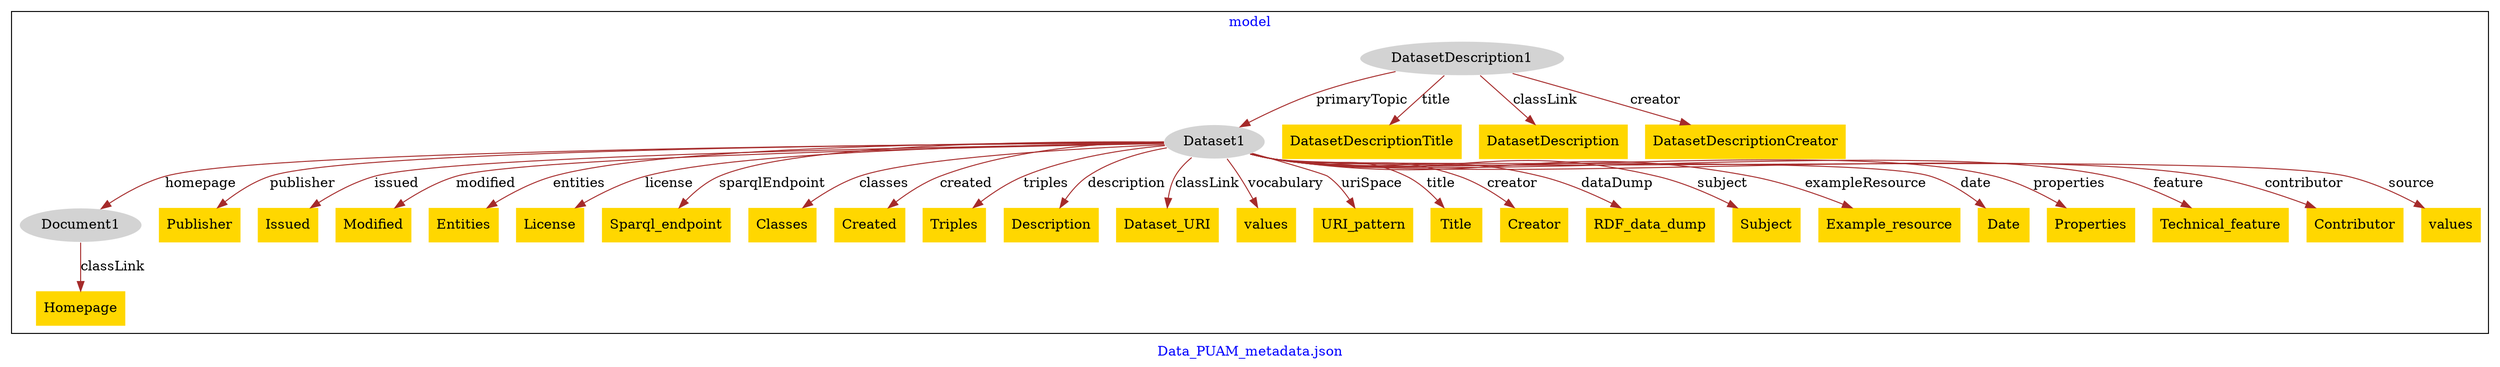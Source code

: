 digraph n0 {
fontcolor="blue"
remincross="true"
label="Data_PUAM_metadata.json"
subgraph cluster {
label="model"
n2[style="filled",color="white",fillcolor="lightgray",label="Dataset1"];
n3[style="filled",color="white",fillcolor="lightgray",label="Document1"];
n4[style="filled",color="white",fillcolor="lightgray",label="DatasetDescription1"];
n5[shape="plaintext",style="filled",fillcolor="gold",label="Publisher"];
n6[shape="plaintext",style="filled",fillcolor="gold",label="Issued"];
n7[shape="plaintext",style="filled",fillcolor="gold",label="Modified"];
n8[shape="plaintext",style="filled",fillcolor="gold",label="Entities"];
n9[shape="plaintext",style="filled",fillcolor="gold",label="License"];
n10[shape="plaintext",style="filled",fillcolor="gold",label="Sparql_endpoint"];
n11[shape="plaintext",style="filled",fillcolor="gold",label="Classes"];
n12[shape="plaintext",style="filled",fillcolor="gold",label="DatasetDescriptionTitle"];
n13[shape="plaintext",style="filled",fillcolor="gold",label="Created"];
n14[shape="plaintext",style="filled",fillcolor="gold",label="Homepage"];
n15[shape="plaintext",style="filled",fillcolor="gold",label="Triples"];
n16[shape="plaintext",style="filled",fillcolor="gold",label="Description"];
n17[shape="plaintext",style="filled",fillcolor="gold",label="Dataset_URI"];
n18[shape="plaintext",style="filled",fillcolor="gold",label="values"];
n19[shape="plaintext",style="filled",fillcolor="gold",label="URI_pattern"];
n20[shape="plaintext",style="filled",fillcolor="gold",label="Title"];
n21[shape="plaintext",style="filled",fillcolor="gold",label="Creator"];
n22[shape="plaintext",style="filled",fillcolor="gold",label="RDF_data_dump"];
n23[shape="plaintext",style="filled",fillcolor="gold",label="Subject"];
n24[shape="plaintext",style="filled",fillcolor="gold",label="Example_resource"];
n25[shape="plaintext",style="filled",fillcolor="gold",label="DatasetDescription"];
n26[shape="plaintext",style="filled",fillcolor="gold",label="Date"];
n27[shape="plaintext",style="filled",fillcolor="gold",label="Properties"];
n28[shape="plaintext",style="filled",fillcolor="gold",label="Technical_feature"];
n29[shape="plaintext",style="filled",fillcolor="gold",label="Contributor"];
n30[shape="plaintext",style="filled",fillcolor="gold",label="DatasetDescriptionCreator"];
n31[shape="plaintext",style="filled",fillcolor="gold",label="values"];
}
n2 -> n3[color="brown",fontcolor="black",label="homepage"]
n4 -> n2[color="brown",fontcolor="black",label="primaryTopic"]
n2 -> n5[color="brown",fontcolor="black",label="publisher"]
n2 -> n6[color="brown",fontcolor="black",label="issued"]
n2 -> n7[color="brown",fontcolor="black",label="modified"]
n2 -> n8[color="brown",fontcolor="black",label="entities"]
n2 -> n9[color="brown",fontcolor="black",label="license"]
n2 -> n10[color="brown",fontcolor="black",label="sparqlEndpoint"]
n2 -> n11[color="brown",fontcolor="black",label="classes"]
n4 -> n12[color="brown",fontcolor="black",label="title"]
n2 -> n13[color="brown",fontcolor="black",label="created"]
n3 -> n14[color="brown",fontcolor="black",label="classLink"]
n2 -> n15[color="brown",fontcolor="black",label="triples"]
n2 -> n16[color="brown",fontcolor="black",label="description"]
n2 -> n17[color="brown",fontcolor="black",label="classLink"]
n2 -> n18[color="brown",fontcolor="black",label="vocabulary"]
n2 -> n19[color="brown",fontcolor="black",label="uriSpace"]
n2 -> n20[color="brown",fontcolor="black",label="title"]
n2 -> n21[color="brown",fontcolor="black",label="creator"]
n2 -> n22[color="brown",fontcolor="black",label="dataDump"]
n2 -> n23[color="brown",fontcolor="black",label="subject"]
n2 -> n24[color="brown",fontcolor="black",label="exampleResource"]
n4 -> n25[color="brown",fontcolor="black",label="classLink"]
n2 -> n26[color="brown",fontcolor="black",label="date"]
n2 -> n27[color="brown",fontcolor="black",label="properties"]
n2 -> n28[color="brown",fontcolor="black",label="feature"]
n2 -> n29[color="brown",fontcolor="black",label="contributor"]
n4 -> n30[color="brown",fontcolor="black",label="creator"]
n2 -> n31[color="brown",fontcolor="black",label="source"]
}
